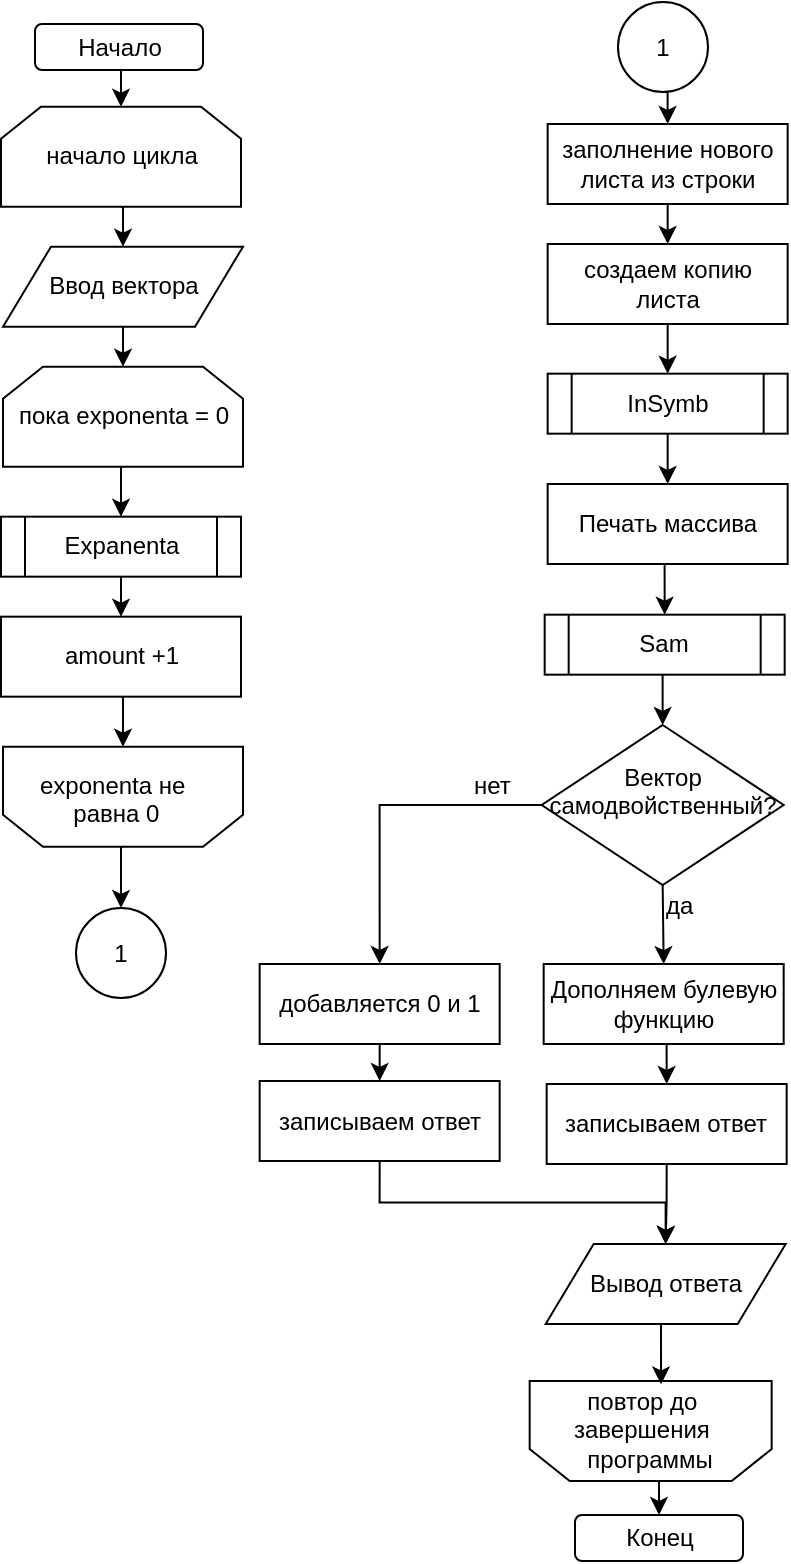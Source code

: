 <mxfile version="10.8.0"><diagram id="lHz1FHxjlDHKA8uJDPiX" name="Page-1"><mxGraphModel dx="360" dy="655" grid="1" gridSize="10" guides="1" tooltips="1" connect="1" arrows="1" fold="1" page="1" pageScale="1" pageWidth="827" pageHeight="1169" math="0" shadow="0"><root><mxCell id="0"/><mxCell id="1" parent="0"/><mxCell id="sAw3xk09c4mFDx1jfZAb-329" style="edgeStyle=orthogonalEdgeStyle;rounded=0;orthogonalLoop=1;jettySize=auto;html=1;exitX=0.5;exitY=1;exitDx=0;exitDy=0;entryX=0.5;entryY=0;entryDx=0;entryDy=0;" edge="1" parent="1" source="sAw3xk09c4mFDx1jfZAb-273" target="sAw3xk09c4mFDx1jfZAb-286"><mxGeometry relative="1" as="geometry"/></mxCell><mxCell id="sAw3xk09c4mFDx1jfZAb-273" value="Начало" style="rounded=1;whiteSpace=wrap;html=1;" vertex="1" parent="1"><mxGeometry x="253.5" y="90" width="84" height="23" as="geometry"/></mxCell><mxCell id="sAw3xk09c4mFDx1jfZAb-299" style="edgeStyle=orthogonalEdgeStyle;rounded=0;orthogonalLoop=1;jettySize=auto;html=1;exitX=0.5;exitY=1;exitDx=0;exitDy=0;entryX=0.5;entryY=0;entryDx=0;entryDy=0;" edge="1" parent="1" source="sAw3xk09c4mFDx1jfZAb-284" target="sAw3xk09c4mFDx1jfZAb-297"><mxGeometry relative="1" as="geometry"/></mxCell><mxCell id="sAw3xk09c4mFDx1jfZAb-284" value="Expanenta" style="shape=process;whiteSpace=wrap;html=1;backgroundOutline=1;" vertex="1" parent="1"><mxGeometry x="236.5" y="336.333" width="120" height="30" as="geometry"/></mxCell><mxCell id="sAw3xk09c4mFDx1jfZAb-294" style="edgeStyle=orthogonalEdgeStyle;rounded=0;orthogonalLoop=1;jettySize=auto;html=1;exitX=0.5;exitY=1;exitDx=0;exitDy=0;entryX=0.5;entryY=0;entryDx=0;entryDy=0;" edge="1" parent="1" source="sAw3xk09c4mFDx1jfZAb-286" target="sAw3xk09c4mFDx1jfZAb-290"><mxGeometry relative="1" as="geometry"/></mxCell><mxCell id="sAw3xk09c4mFDx1jfZAb-286" value="начало цикла" style="shape=loopLimit;whiteSpace=wrap;html=1;" vertex="1" parent="1"><mxGeometry x="236.5" y="131.333" width="120" height="50" as="geometry"/></mxCell><mxCell id="sAw3xk09c4mFDx1jfZAb-338" style="edgeStyle=orthogonalEdgeStyle;rounded=0;orthogonalLoop=1;jettySize=auto;html=1;exitX=0.5;exitY=0;exitDx=0;exitDy=0;entryX=0.5;entryY=0;entryDx=0;entryDy=0;" edge="1" parent="1" source="sAw3xk09c4mFDx1jfZAb-287" target="sAw3xk09c4mFDx1jfZAb-330"><mxGeometry relative="1" as="geometry"/></mxCell><mxCell id="sAw3xk09c4mFDx1jfZAb-287" value="" style="shape=loopLimit;whiteSpace=wrap;html=1;rotation=180;" vertex="1" parent="1"><mxGeometry x="500.833" y="768.5" width="121" height="50" as="geometry"/></mxCell><mxCell id="sAw3xk09c4mFDx1jfZAb-288" value="&amp;nbsp; повтор до &lt;br&gt;завершения&lt;br&gt;&amp;nbsp; программы" style="text;html=1;resizable=0;points=[];autosize=1;align=left;verticalAlign=top;spacingTop=-4;" vertex="1" parent="1"><mxGeometry x="521.333" y="768.5" width="80" height="40" as="geometry"/></mxCell><mxCell id="sAw3xk09c4mFDx1jfZAb-295" style="edgeStyle=orthogonalEdgeStyle;rounded=0;orthogonalLoop=1;jettySize=auto;html=1;exitX=0.5;exitY=1;exitDx=0;exitDy=0;entryX=0.5;entryY=0;entryDx=0;entryDy=0;" edge="1" parent="1" source="sAw3xk09c4mFDx1jfZAb-290" target="sAw3xk09c4mFDx1jfZAb-292"><mxGeometry relative="1" as="geometry"/></mxCell><mxCell id="sAw3xk09c4mFDx1jfZAb-290" value="&lt;span&gt;Ввод вектора&lt;/span&gt;" style="shape=parallelogram;perimeter=parallelogramPerimeter;whiteSpace=wrap;html=1;" vertex="1" parent="1"><mxGeometry x="237.5" y="201.333" width="120" height="40" as="geometry"/></mxCell><mxCell id="sAw3xk09c4mFDx1jfZAb-298" style="edgeStyle=orthogonalEdgeStyle;rounded=0;orthogonalLoop=1;jettySize=auto;html=1;exitX=0.5;exitY=1;exitDx=0;exitDy=0;entryX=0.5;entryY=0;entryDx=0;entryDy=0;" edge="1" parent="1" source="sAw3xk09c4mFDx1jfZAb-292" target="sAw3xk09c4mFDx1jfZAb-284"><mxGeometry relative="1" as="geometry"/></mxCell><mxCell id="sAw3xk09c4mFDx1jfZAb-292" value="пока exponenta = 0" style="shape=loopLimit;whiteSpace=wrap;html=1;" vertex="1" parent="1"><mxGeometry x="237.5" y="261.333" width="120" height="50" as="geometry"/></mxCell><mxCell id="sAw3xk09c4mFDx1jfZAb-332" style="edgeStyle=orthogonalEdgeStyle;rounded=0;orthogonalLoop=1;jettySize=auto;html=1;exitX=0.5;exitY=0;exitDx=0;exitDy=0;entryX=0.5;entryY=0;entryDx=0;entryDy=0;" edge="1" parent="1" source="sAw3xk09c4mFDx1jfZAb-293" target="sAw3xk09c4mFDx1jfZAb-331"><mxGeometry relative="1" as="geometry"/></mxCell><mxCell id="sAw3xk09c4mFDx1jfZAb-293" value="" style="shape=loopLimit;whiteSpace=wrap;html=1;rotation=180;" vertex="1" parent="1"><mxGeometry x="237.5" y="451.333" width="120" height="50" as="geometry"/></mxCell><mxCell id="sAw3xk09c4mFDx1jfZAb-296" value="&lt;span&gt;exponenta не&lt;br&gt;&amp;nbsp; &amp;nbsp; &amp;nbsp;равна 0&lt;/span&gt;" style="text;html=1;resizable=0;points=[];autosize=1;align=left;verticalAlign=top;spacingTop=-4;" vertex="1" parent="1"><mxGeometry x="253.5" y="461.333" width="90" height="30" as="geometry"/></mxCell><mxCell id="sAw3xk09c4mFDx1jfZAb-300" style="edgeStyle=orthogonalEdgeStyle;rounded=0;orthogonalLoop=1;jettySize=auto;html=1;exitX=0.5;exitY=1;exitDx=0;exitDy=0;entryX=0.5;entryY=1;entryDx=0;entryDy=0;" edge="1" parent="1" source="sAw3xk09c4mFDx1jfZAb-297" target="sAw3xk09c4mFDx1jfZAb-293"><mxGeometry relative="1" as="geometry"/></mxCell><mxCell id="sAw3xk09c4mFDx1jfZAb-297" value="amount +1" style="rounded=0;whiteSpace=wrap;html=1;" vertex="1" parent="1"><mxGeometry x="236.5" y="386.333" width="120" height="40" as="geometry"/></mxCell><mxCell id="sAw3xk09c4mFDx1jfZAb-305" style="edgeStyle=orthogonalEdgeStyle;rounded=0;orthogonalLoop=1;jettySize=auto;html=1;exitX=0.5;exitY=1;exitDx=0;exitDy=0;entryX=0.5;entryY=0;entryDx=0;entryDy=0;" edge="1" parent="1" source="sAw3xk09c4mFDx1jfZAb-301" target="sAw3xk09c4mFDx1jfZAb-304"><mxGeometry relative="1" as="geometry"/></mxCell><mxCell id="sAw3xk09c4mFDx1jfZAb-301" value="заполнение нового листа из строки" style="rounded=0;whiteSpace=wrap;html=1;" vertex="1" parent="1"><mxGeometry x="509.833" y="140" width="120" height="40" as="geometry"/></mxCell><mxCell id="sAw3xk09c4mFDx1jfZAb-307" style="edgeStyle=orthogonalEdgeStyle;rounded=0;orthogonalLoop=1;jettySize=auto;html=1;exitX=0.5;exitY=1;exitDx=0;exitDy=0;entryX=0.5;entryY=0;entryDx=0;entryDy=0;" edge="1" parent="1" source="sAw3xk09c4mFDx1jfZAb-304" target="sAw3xk09c4mFDx1jfZAb-306"><mxGeometry relative="1" as="geometry"/></mxCell><mxCell id="sAw3xk09c4mFDx1jfZAb-304" value="создаем копию листа" style="rounded=0;whiteSpace=wrap;html=1;" vertex="1" parent="1"><mxGeometry x="509.833" y="200" width="120" height="40" as="geometry"/></mxCell><mxCell id="sAw3xk09c4mFDx1jfZAb-310" style="edgeStyle=orthogonalEdgeStyle;rounded=0;orthogonalLoop=1;jettySize=auto;html=1;exitX=0.5;exitY=1;exitDx=0;exitDy=0;entryX=0.5;entryY=0;entryDx=0;entryDy=0;" edge="1" parent="1" source="sAw3xk09c4mFDx1jfZAb-306" target="sAw3xk09c4mFDx1jfZAb-308"><mxGeometry relative="1" as="geometry"/></mxCell><mxCell id="sAw3xk09c4mFDx1jfZAb-306" value="InSymb" style="shape=process;whiteSpace=wrap;html=1;backgroundOutline=1;" vertex="1" parent="1"><mxGeometry x="509.833" y="264.833" width="120" height="30" as="geometry"/></mxCell><mxCell id="sAw3xk09c4mFDx1jfZAb-311" style="edgeStyle=orthogonalEdgeStyle;rounded=0;orthogonalLoop=1;jettySize=auto;html=1;exitX=0.5;exitY=1;exitDx=0;exitDy=0;entryX=0.5;entryY=0;entryDx=0;entryDy=0;" edge="1" parent="1" source="sAw3xk09c4mFDx1jfZAb-308" target="sAw3xk09c4mFDx1jfZAb-309"><mxGeometry relative="1" as="geometry"/></mxCell><mxCell id="sAw3xk09c4mFDx1jfZAb-308" value="Печать массива" style="rounded=0;whiteSpace=wrap;html=1;" vertex="1" parent="1"><mxGeometry x="509.833" y="320" width="120" height="40" as="geometry"/></mxCell><mxCell id="sAw3xk09c4mFDx1jfZAb-313" style="edgeStyle=orthogonalEdgeStyle;rounded=0;orthogonalLoop=1;jettySize=auto;html=1;exitX=0.5;exitY=1;exitDx=0;exitDy=0;entryX=0.5;entryY=0;entryDx=0;entryDy=0;" edge="1" parent="1" source="sAw3xk09c4mFDx1jfZAb-309" target="sAw3xk09c4mFDx1jfZAb-312"><mxGeometry relative="1" as="geometry"/></mxCell><mxCell id="sAw3xk09c4mFDx1jfZAb-309" value="Sam" style="shape=process;whiteSpace=wrap;html=1;backgroundOutline=1;" vertex="1" parent="1"><mxGeometry x="508.333" y="385.333" width="120" height="30" as="geometry"/></mxCell><mxCell id="sAw3xk09c4mFDx1jfZAb-316" style="edgeStyle=orthogonalEdgeStyle;rounded=0;orthogonalLoop=1;jettySize=auto;html=1;exitX=0.5;exitY=1;exitDx=0;exitDy=0;entryX=0.5;entryY=0;entryDx=0;entryDy=0;" edge="1" parent="1" source="sAw3xk09c4mFDx1jfZAb-312" target="sAw3xk09c4mFDx1jfZAb-314"><mxGeometry relative="1" as="geometry"/></mxCell><mxCell id="sAw3xk09c4mFDx1jfZAb-322" style="edgeStyle=orthogonalEdgeStyle;rounded=0;orthogonalLoop=1;jettySize=auto;html=1;exitX=0;exitY=0.5;exitDx=0;exitDy=0;entryX=0.5;entryY=0;entryDx=0;entryDy=0;" edge="1" parent="1" source="sAw3xk09c4mFDx1jfZAb-312" target="sAw3xk09c4mFDx1jfZAb-320"><mxGeometry relative="1" as="geometry"/></mxCell><mxCell id="sAw3xk09c4mFDx1jfZAb-312" value="Вектор самодвойственный?&lt;br&gt;&lt;br&gt;" style="rhombus;whiteSpace=wrap;html=1;" vertex="1" parent="1"><mxGeometry x="506.833" y="440.5" width="121" height="80" as="geometry"/></mxCell><mxCell id="sAw3xk09c4mFDx1jfZAb-319" style="edgeStyle=orthogonalEdgeStyle;rounded=0;orthogonalLoop=1;jettySize=auto;html=1;exitX=0.5;exitY=1;exitDx=0;exitDy=0;entryX=0.5;entryY=0;entryDx=0;entryDy=0;" edge="1" parent="1" source="sAw3xk09c4mFDx1jfZAb-314" target="sAw3xk09c4mFDx1jfZAb-318"><mxGeometry relative="1" as="geometry"/></mxCell><mxCell id="sAw3xk09c4mFDx1jfZAb-314" value="Дополняем булевую функцию" style="rounded=0;whiteSpace=wrap;html=1;" vertex="1" parent="1"><mxGeometry x="507.833" y="560" width="120" height="40" as="geometry"/></mxCell><mxCell id="sAw3xk09c4mFDx1jfZAb-317" value="да" style="text;html=1;resizable=0;points=[];autosize=1;align=left;verticalAlign=top;spacingTop=-4;" vertex="1" parent="1"><mxGeometry x="567.333" y="520.5" width="30" height="20" as="geometry"/></mxCell><mxCell id="sAw3xk09c4mFDx1jfZAb-326" style="edgeStyle=orthogonalEdgeStyle;rounded=0;orthogonalLoop=1;jettySize=auto;html=1;exitX=0.5;exitY=1;exitDx=0;exitDy=0;entryX=0.5;entryY=0;entryDx=0;entryDy=0;" edge="1" parent="1" source="sAw3xk09c4mFDx1jfZAb-318" target="sAw3xk09c4mFDx1jfZAb-325"><mxGeometry relative="1" as="geometry"/></mxCell><mxCell id="sAw3xk09c4mFDx1jfZAb-318" value="записываем ответ" style="rounded=0;whiteSpace=wrap;html=1;" vertex="1" parent="1"><mxGeometry x="509.333" y="620" width="120" height="40" as="geometry"/></mxCell><mxCell id="sAw3xk09c4mFDx1jfZAb-323" style="edgeStyle=orthogonalEdgeStyle;rounded=0;orthogonalLoop=1;jettySize=auto;html=1;exitX=0.5;exitY=1;exitDx=0;exitDy=0;entryX=0.5;entryY=0;entryDx=0;entryDy=0;" edge="1" parent="1" source="sAw3xk09c4mFDx1jfZAb-320" target="sAw3xk09c4mFDx1jfZAb-321"><mxGeometry relative="1" as="geometry"/></mxCell><mxCell id="sAw3xk09c4mFDx1jfZAb-320" value="добавляется 0 и 1" style="rounded=0;whiteSpace=wrap;html=1;" vertex="1" parent="1"><mxGeometry x="365.833" y="560" width="120" height="40" as="geometry"/></mxCell><mxCell id="sAw3xk09c4mFDx1jfZAb-328" style="edgeStyle=orthogonalEdgeStyle;rounded=0;orthogonalLoop=1;jettySize=auto;html=1;exitX=0.5;exitY=1;exitDx=0;exitDy=0;entryX=0.5;entryY=0;entryDx=0;entryDy=0;" edge="1" parent="1" source="sAw3xk09c4mFDx1jfZAb-321" target="sAw3xk09c4mFDx1jfZAb-325"><mxGeometry relative="1" as="geometry"/></mxCell><mxCell id="sAw3xk09c4mFDx1jfZAb-321" value="записываем ответ" style="rounded=0;whiteSpace=wrap;html=1;" vertex="1" parent="1"><mxGeometry x="365.833" y="618.5" width="120" height="40" as="geometry"/></mxCell><mxCell id="sAw3xk09c4mFDx1jfZAb-324" value="нет" style="text;html=1;resizable=0;points=[];autosize=1;align=left;verticalAlign=top;spacingTop=-4;" vertex="1" parent="1"><mxGeometry x="470.833" y="460.5" width="30" height="20" as="geometry"/></mxCell><mxCell id="sAw3xk09c4mFDx1jfZAb-337" style="edgeStyle=orthogonalEdgeStyle;rounded=0;orthogonalLoop=1;jettySize=auto;html=1;exitX=0.5;exitY=1;exitDx=0;exitDy=0;entryX=0.565;entryY=0.042;entryDx=0;entryDy=0;entryPerimeter=0;" edge="1" parent="1" source="sAw3xk09c4mFDx1jfZAb-325" target="sAw3xk09c4mFDx1jfZAb-288"><mxGeometry relative="1" as="geometry"/></mxCell><mxCell id="sAw3xk09c4mFDx1jfZAb-325" value="Вывод ответа" style="shape=parallelogram;perimeter=parallelogramPerimeter;whiteSpace=wrap;html=1;" vertex="1" parent="1"><mxGeometry x="508.833" y="700" width="120" height="40" as="geometry"/></mxCell><mxCell id="sAw3xk09c4mFDx1jfZAb-330" value="Конец" style="rounded=1;whiteSpace=wrap;html=1;" vertex="1" parent="1"><mxGeometry x="523.5" y="835.5" width="84" height="23" as="geometry"/></mxCell><mxCell id="sAw3xk09c4mFDx1jfZAb-331" value="1" style="ellipse;whiteSpace=wrap;html=1;aspect=fixed;" vertex="1" parent="1"><mxGeometry x="274" y="532" width="45" height="45" as="geometry"/></mxCell><mxCell id="sAw3xk09c4mFDx1jfZAb-334" style="edgeStyle=orthogonalEdgeStyle;rounded=0;orthogonalLoop=1;jettySize=auto;html=1;exitX=0.5;exitY=1;exitDx=0;exitDy=0;entryX=0.5;entryY=0;entryDx=0;entryDy=0;" edge="1" parent="1" source="sAw3xk09c4mFDx1jfZAb-333" target="sAw3xk09c4mFDx1jfZAb-301"><mxGeometry relative="1" as="geometry"/></mxCell><mxCell id="sAw3xk09c4mFDx1jfZAb-333" value="1" style="ellipse;whiteSpace=wrap;html=1;aspect=fixed;" vertex="1" parent="1"><mxGeometry x="545" y="79" width="45" height="45" as="geometry"/></mxCell></root></mxGraphModel></diagram></mxfile>